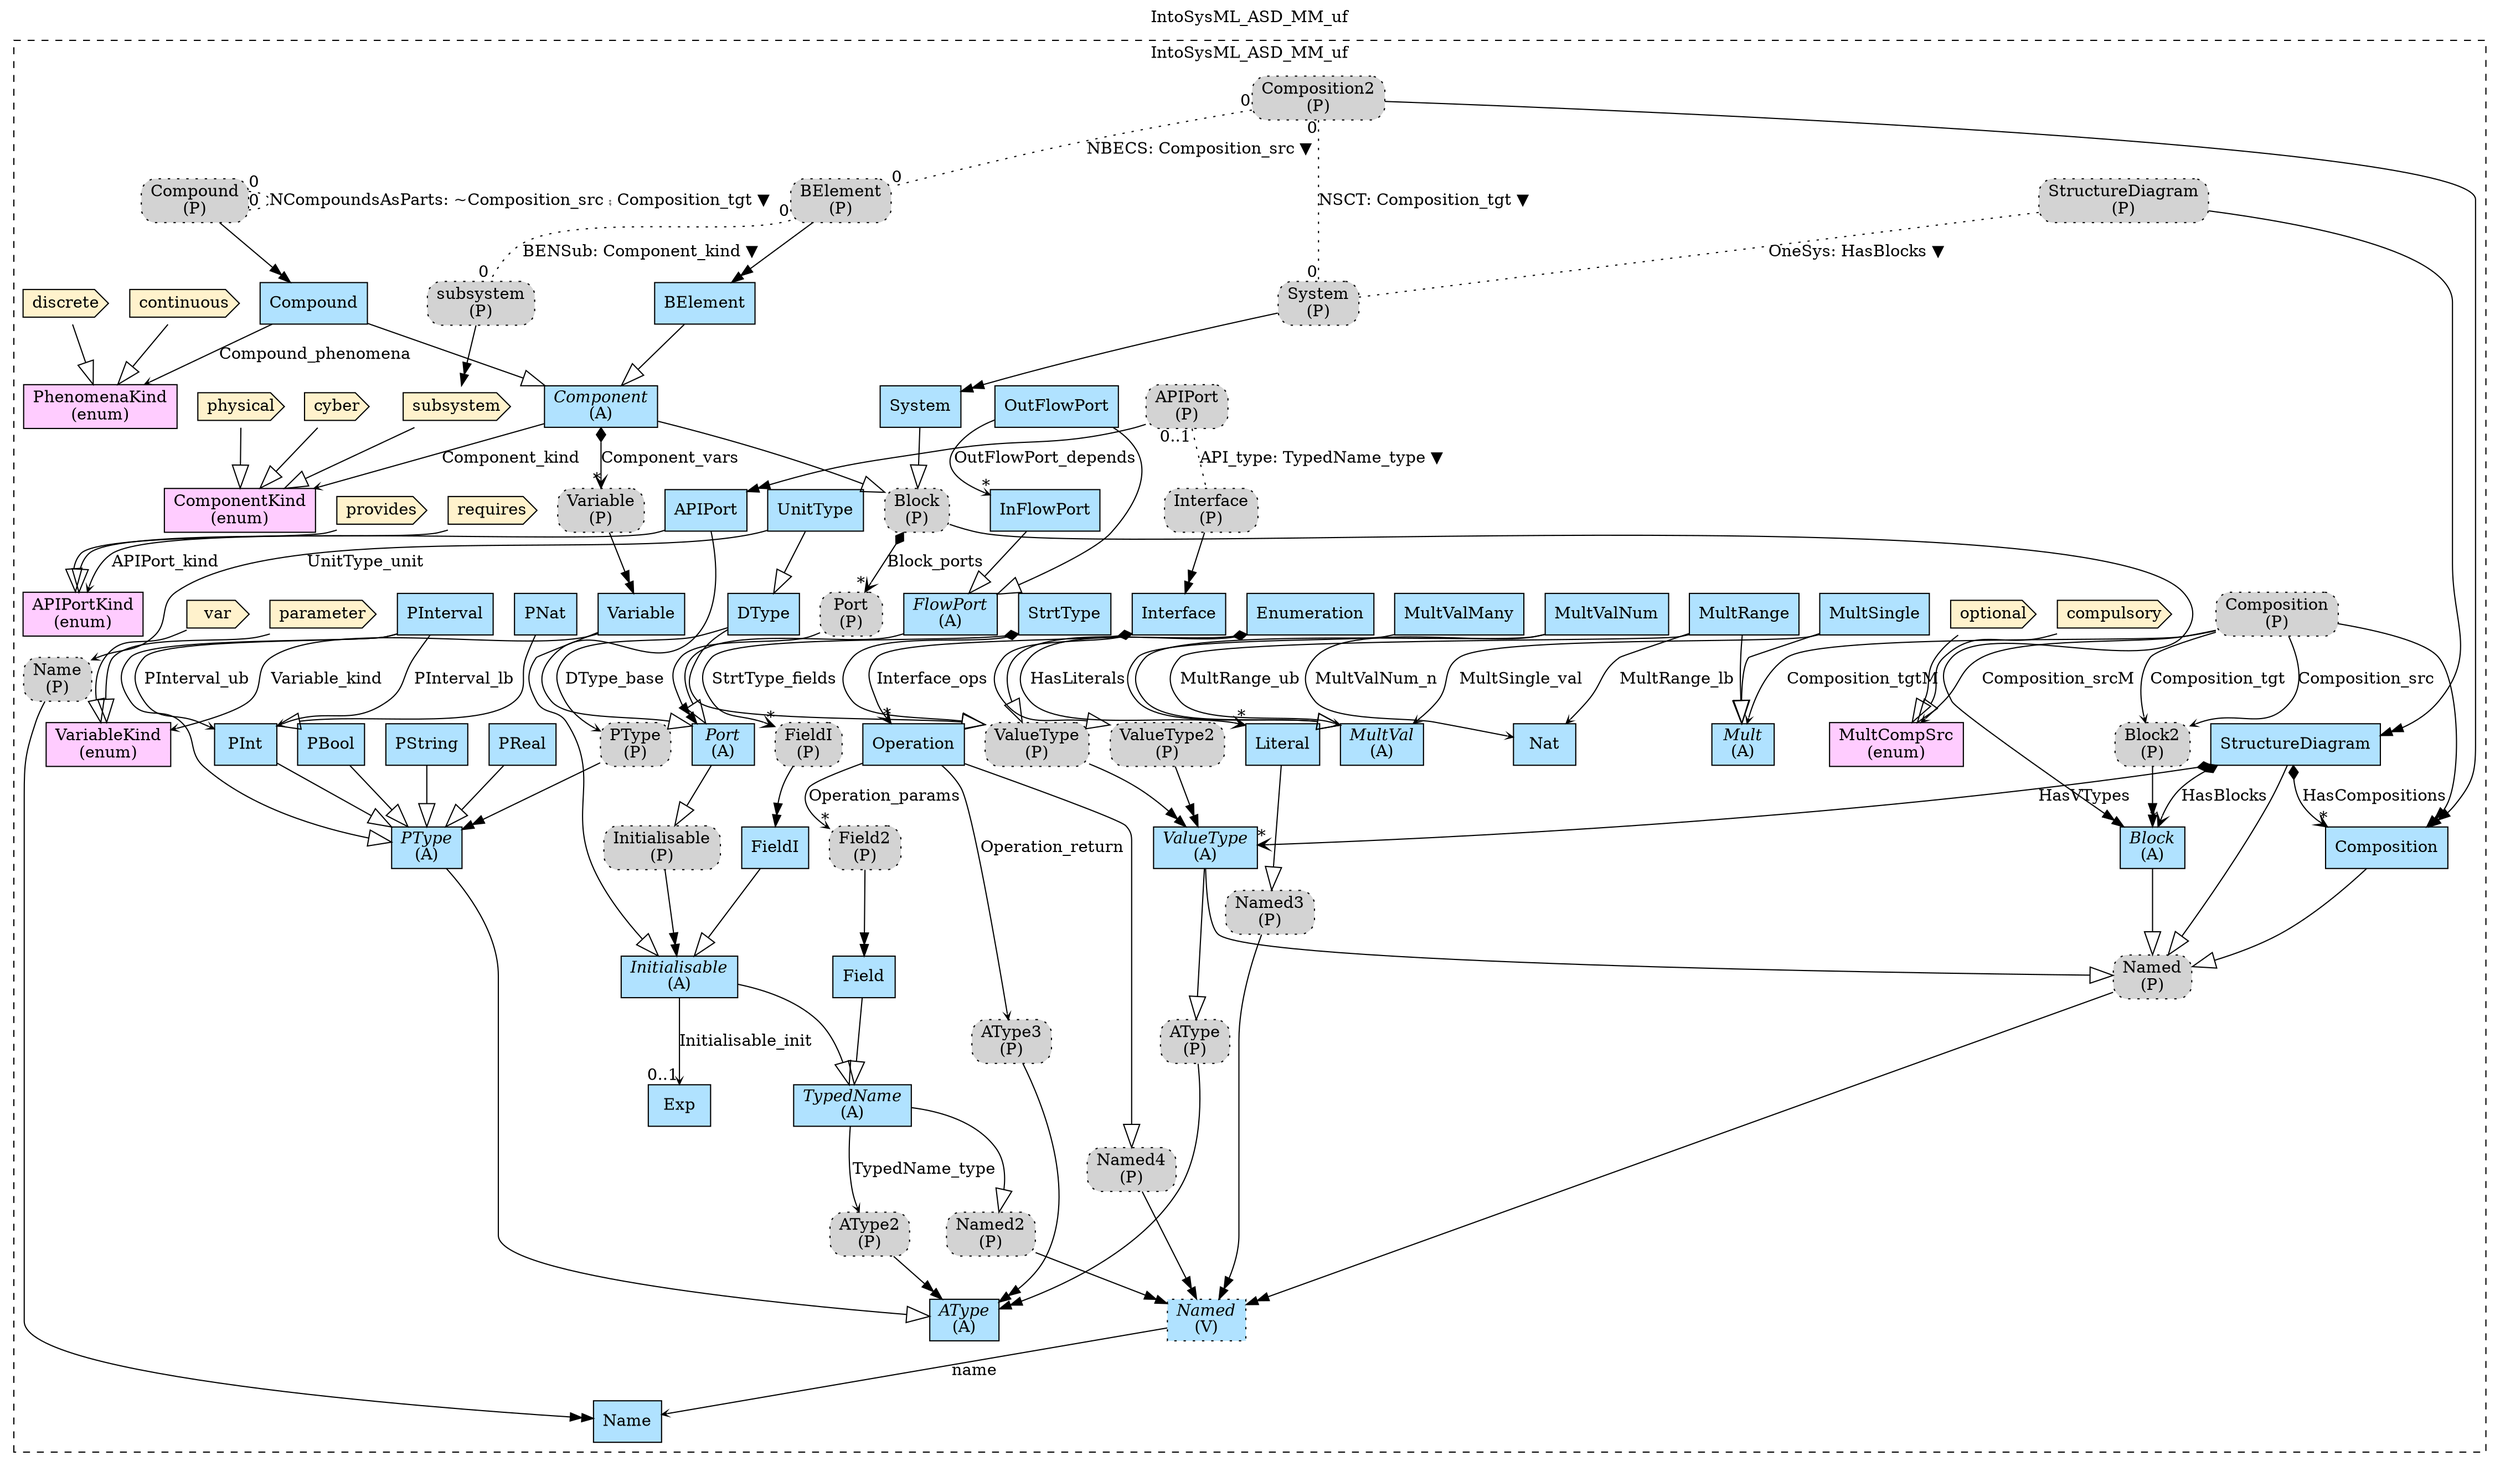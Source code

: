 digraph {graph[label=IntoSysML_ASD_MM_uf,labelloc=tl,labelfontsize=12];
subgraph cluster_IntoSysML_ASD_MM_uf{style=dashed;label=IntoSysML_ASD_MM_uf;
"Name"[shape=record,fillcolor=lightskyblue1,style = filled,label="Name"];
"Named"[shape=record,fillcolor=lightskyblue1,style ="filled,dotted",label=<{<I>Named</I><br/>(V)}>];
"StructureDiagram"[shape=record,fillcolor=lightskyblue1,style = filled,label="StructureDiagram"];
"PNamed"[shape=box,fillcolor=lightgray,style ="rounded,filled,dotted",label=<Named<br/>(P)>];
"PAType"[shape=box,fillcolor=lightgray,style ="rounded,filled,dotted",label=<AType<br/>(P)>];
"Block"[shape=record,fillcolor=lightskyblue1,style = filled,label=<{<I>Block</I><br/>(A)}>];
"ValueType"[shape=record,fillcolor=lightskyblue1,style = filled,label=<{<I>ValueType</I><br/>(A)}>];
"Composition"[shape=record,fillcolor=lightskyblue1,style = filled,label="Composition"];
"PValueType"[shape=box,fillcolor=lightgray,style ="rounded,filled,dotted",label=<ValueType<br/>(P)>];
"PNamed3"[shape=box,fillcolor=lightgray,style ="rounded,filled,dotted",label=<Named3<br/>(P)>];
"PPType"[shape=box,fillcolor=lightgray,style ="rounded,filled,dotted",label=<PType<br/>(P)>];
"PName"[shape=box,fillcolor=lightgray,style ="rounded,filled,dotted",label=<Name<br/>(P)>];
"PFieldI"[shape=box,fillcolor=lightgray,style ="rounded,filled,dotted",label=<FieldI<br/>(P)>];
"DType"[shape=record,fillcolor=lightskyblue1,style = filled,label="DType"];
"UnitType"[shape=record,fillcolor=lightskyblue1,style = filled,label="UnitType"];
"Enumeration"[shape=record,fillcolor=lightskyblue1,style = filled,label="Enumeration"];
"Literal"[shape=record,fillcolor=lightskyblue1,style = filled,label="Literal"];
"StrtType"[shape=record,fillcolor=lightskyblue1,style = filled,label="StrtType"];
"PAType3"[shape=box,fillcolor=lightgray,style ="rounded,filled,dotted",label=<AType3<br/>(P)>];
"PValueType2"[shape=box,fillcolor=lightgray,style ="rounded,filled,dotted",label=<ValueType2<br/>(P)>];
"PField2"[shape=box,fillcolor=lightgray,style ="rounded,filled,dotted",label=<Field2<br/>(P)>];
"PNamed4"[shape=box,fillcolor=lightgray,style ="rounded,filled,dotted",label=<Named4<br/>(P)>];
"Interface"[shape=record,fillcolor=lightskyblue1,style = filled,label="Interface"];
"Operation"[shape=record,fillcolor=lightskyblue1,style = filled,label="Operation"];
"PComposition"[shape=box,fillcolor=lightgray,style ="rounded,filled,dotted",label=<Composition<br/>(P)>];
"PBlock2"[shape=box,fillcolor=lightgray,style ="rounded,filled,dotted",label=<Block2<br/>(P)>];
"Mult"[shape=record,fillcolor=lightskyblue1,style = filled,label=<{<I>Mult</I><br/>(A)}>];
"MultCompSrc"[shape=record,fillcolor="#FFCCFF",style = filled,label="MultCompSrc\l(enum)"];
"Voptional"[shape=cds,fillcolor="#FFF2CC",style = filled,label="optional"];
"Vcompulsory"[shape=cds,fillcolor="#FFF2CC",style = filled,label="compulsory"];
"MultSingle"[shape=record,fillcolor=lightskyblue1,style = filled,label="MultSingle"];
"MultRange"[shape=record,fillcolor=lightskyblue1,style = filled,label="MultRange"];
"Nat"[shape=record,fillcolor=lightskyblue1,style = filled,label="Nat"];
"MultVal"[shape=record,fillcolor=lightskyblue1,style = filled,label=<{<I>MultVal</I><br/>(A)}>];
"MultValNum"[shape=record,fillcolor=lightskyblue1,style = filled,label="MultValNum"];
"MultValMany"[shape=record,fillcolor=lightskyblue1,style = filled,label="MultValMany"];
"PCompound"[shape=box,fillcolor=lightgray,style ="rounded,filled,dotted",label=<Compound<br/>(P)>];
"Psubsystem"[shape=box,fillcolor=lightgray,style ="rounded,filled,dotted",label=<subsystem<br/>(P)>];
"PInterface"[shape=box,fillcolor=lightgray,style ="rounded,filled,dotted",label=<Interface<br/>(P)>];
"PAPIPort"[shape=box,fillcolor=lightgray,style ="rounded,filled,dotted",label=<APIPort<br/>(P)>];
"PBElement"[shape=box,fillcolor=lightgray,style ="rounded,filled,dotted",label=<BElement<br/>(P)>];
"PSystem"[shape=box,fillcolor=lightgray,style ="rounded,filled,dotted",label=<System<br/>(P)>];
"PComposition2"[shape=box,fillcolor=lightgray,style ="rounded,filled,dotted",label=<Composition2<br/>(P)>];
"PStructureDiagram"[shape=box,fillcolor=lightgray,style ="rounded,filled,dotted",label=<StructureDiagram<br/>(P)>];
"Vcontinuous"[shape=cds,fillcolor="#FFF2CC",style = filled,label="continuous"];
"Vdiscrete"[shape=cds,fillcolor="#FFF2CC",style = filled,label="discrete"];
"PhenomenaKind"[shape=record,fillcolor="#FFCCFF",style = filled,label="PhenomenaKind\l(enum)"];
"Vphysical"[shape=cds,fillcolor="#FFF2CC",style = filled,label="physical"];
"Vsubsystem"[shape=cds,fillcolor="#FFF2CC",style = filled,label="subsystem"];
"Vcyber"[shape=cds,fillcolor="#FFF2CC",style = filled,label="cyber"];
"ComponentKind"[shape=record,fillcolor="#FFCCFF",style = filled,label="ComponentKind\l(enum)"];
"BElement"[shape=record,fillcolor=lightskyblue1,style = filled,label="BElement"];
"Compound"[shape=record,fillcolor=lightskyblue1,style = filled,label="Compound"];
"Component"[shape=record,fillcolor=lightskyblue1,style = filled,label=<{<I>Component</I><br/>(A)}>];
"System"[shape=record,fillcolor=lightskyblue1,style = filled,label="System"];
"PVariable"[shape=box,fillcolor=lightgray,style ="rounded,filled,dotted",label=<Variable<br/>(P)>];
"PPort"[shape=box,fillcolor=lightgray,style ="rounded,filled,dotted",label=<Port<br/>(P)>];
"PBlock"[shape=box,fillcolor=lightgray,style ="rounded,filled,dotted",label=<Block<br/>(P)>];
"Vprovides"[shape=cds,fillcolor="#FFF2CC",style = filled,label="provides"];
"Vrequires"[shape=cds,fillcolor="#FFF2CC",style = filled,label="requires"];
"APIPortKind"[shape=record,fillcolor="#FFCCFF",style = filled,label="APIPortKind\l(enum)"];
"OutFlowPort"[shape=record,fillcolor=lightskyblue1,style = filled,label="OutFlowPort"];
"InFlowPort"[shape=record,fillcolor=lightskyblue1,style = filled,label="InFlowPort"];
"APIPort"[shape=record,fillcolor=lightskyblue1,style = filled,label="APIPort"];
"FlowPort"[shape=record,fillcolor=lightskyblue1,style = filled,label=<{<I>FlowPort</I><br/>(A)}>];
"Port"[shape=record,fillcolor=lightskyblue1,style = filled,label=<{<I>Port</I><br/>(A)}>];
"PInitialisable"[shape=box,fillcolor=lightgray,style ="rounded,filled,dotted",label=<Initialisable<br/>(P)>];
"Vparameter"[shape=cds,fillcolor="#FFF2CC",style = filled,label="parameter"];
"Vvar"[shape=cds,fillcolor="#FFF2CC",style = filled,label="var"];
"VariableKind"[shape=record,fillcolor="#FFCCFF",style = filled,label="VariableKind\l(enum)"];
"Variable"[shape=record,fillcolor=lightskyblue1,style = filled,label="Variable"];
"FieldI"[shape=record,fillcolor=lightskyblue1,style = filled,label="FieldI"];
"Field"[shape=record,fillcolor=lightskyblue1,style = filled,label="Field"];
"Exp"[shape=record,fillcolor=lightskyblue1,style = filled,label="Exp"];
"Initialisable"[shape=record,fillcolor=lightskyblue1,style = filled,label=<{<I>Initialisable</I><br/>(A)}>];
"TypedName"[shape=record,fillcolor=lightskyblue1,style = filled,label=<{<I>TypedName</I><br/>(A)}>];
"PNamed2"[shape=box,fillcolor=lightgray,style ="rounded,filled,dotted",label=<Named2<br/>(P)>];
"PAType2"[shape=box,fillcolor=lightgray,style ="rounded,filled,dotted",label=<AType2<br/>(P)>];
"AType"[shape=record,fillcolor=lightskyblue1,style = filled,label=<{<I>AType</I><br/>(A)}>];
"PString"[shape=record,fillcolor=lightskyblue1,style = filled,label="PString"];
"PBool"[shape=record,fillcolor=lightskyblue1,style = filled,label="PBool"];
"PNat"[shape=record,fillcolor=lightskyblue1,style = filled,label="PNat"];
"PInterval"[shape=record,fillcolor=lightskyblue1,style = filled,label="PInterval"];
"PReal"[shape=record,fillcolor=lightskyblue1,style = filled,label="PReal"];
"PInt"[shape=record,fillcolor=lightskyblue1,style = filled,label="PInt"];
"PType"[shape=record,fillcolor=lightskyblue1,style = filled,label=<{<I>PType</I><br/>(A)}>];

"Named"->"Name"[label="name",arrowhead=vee,headlabel="",arrowsize=.5];
"StructureDiagram"->"Block"[label="HasBlocks",arrowhead=vee,arrowtail=diamond,dir=both,headlabel="*"];
"StructureDiagram"->"ValueType"[label="HasVTypes",arrowhead=vee,arrowtail=diamond,dir=both,headlabel="*"];
"StructureDiagram"->"Composition"[label="HasCompositions",arrowhead=vee,arrowtail=diamond,dir=both,headlabel="*"];
"StructureDiagram"->"PNamed"[arrowhead=onormal,arrowsize=2.0];
"Block"->"PNamed"[arrowhead=onormal,arrowsize=2.0];
"ValueType"->"PNamed"[arrowhead=onormal,arrowsize=2.0];
"Composition"->"PNamed"[arrowhead=onormal,arrowsize=2.0];
"ValueType"->"PAType"[arrowhead=onormal,arrowsize=2.0];
"DType"->"PPType"[label="DType_base",arrowhead=vee,headlabel="",arrowsize=.5];
"DType"->"PValueType"[arrowhead=onormal,arrowsize=2.0];
"UnitType"->"DType"[arrowhead=onormal,arrowsize=2.0];
"UnitType"->"PName"[label="UnitType_unit",arrowhead=vee,headlabel="",arrowsize=.5];
"Enumeration"->"Literal"[label="HasLiterals",arrowhead=vee,arrowtail=diamond,dir=both,headlabel="*"];
"Enumeration"->"PValueType"[arrowhead=onormal,arrowsize=2.0];
"StrtType"->"PValueType"[arrowhead=onormal,arrowsize=2.0];
"Literal"->"PNamed3"[arrowhead=onormal,arrowsize=2.0];
"StrtType"->"PFieldI"[label="StrtType_fields",arrowhead=vee,arrowtail=diamond,dir=both,headlabel="*"];
"Interface"->"PValueType2"[arrowhead=onormal,arrowsize=2.0];
"Operation"->"PNamed4"[arrowhead=onormal,arrowsize=2.0];
"Interface"->"Operation"[label="Interface_ops",arrowhead=vee,arrowtail=diamond,dir=both,headlabel="*"];
"Operation"->"PAType3"[label="Operation_return",arrowhead=vee,headlabel="",arrowsize=.5];
"Operation"->"PField2"[label="Operation_params",arrowhead=vee,headlabel="*",arrowsize=.5];
"PComposition"->"PBlock2"[label="Composition_src",arrowhead=vee,headlabel="",arrowsize=.5];
"PComposition"->"PBlock2"[label="Composition_tgt",arrowhead=vee,headlabel="",arrowsize=.5];
"Voptional"->"MultCompSrc"[arrowhead=onormal,arrowsize=2.0];
"Vcompulsory"->"MultCompSrc"[arrowhead=onormal,arrowsize=2.0];
"PComposition"->"MultCompSrc"[label="Composition_srcM",arrowhead=vee,headlabel="",arrowsize=.5];
"PComposition"->"Mult"[label="Composition_tgtM",arrowhead=vee,headlabel="",arrowsize=.5];
"MultSingle"->"Mult"[arrowhead=onormal,arrowsize=2.0];
"MultRange"->"Mult"[arrowhead=onormal,arrowsize=2.0];
"MultValNum"->"MultVal"[arrowhead=onormal,arrowsize=2.0];
"MultValMany"->"MultVal"[arrowhead=onormal,arrowsize=2.0];
"MultRange"->"Nat"[label="MultRange_lb",arrowhead=vee,headlabel="",arrowsize=.5];
"MultValNum"->"Nat"[label="MultValNum_n",arrowhead=vee,headlabel="",arrowsize=.5];
"MultSingle"->"MultVal"[label="MultSingle_val",arrowhead=vee,headlabel="",arrowsize=.5];
"MultRange"->"MultVal"[label="MultRange_ub",arrowhead=vee,headlabel="",arrowsize=.5];
"PCompound"->"PCompound"[label="NCompoundsAsParts: ~Composition_src ⨾ Composition_tgt ▼",dir=none,taillabel="0",headlabel="0",style=dotted];
"PAPIPort"->"PInterface"[label="API_type: TypedName_type ▼",dir=none,taillabel="0..1",headlabel="",style=dotted];
"PBElement"->"Psubsystem"[label="BENSub: Component_kind ▼",dir=none,taillabel="0",headlabel="0",style=dotted];
"PComposition2"->"PBElement"[label="NBECS: Composition_src ▼",dir=none,taillabel="0",headlabel="0",style=dotted];
"PComposition2"->"PSystem"[label="NSCT: Composition_tgt ▼",dir=none,taillabel="0",headlabel="0",style=dotted];
"PStructureDiagram"->"PSystem"[label="OneSys: HasBlocks ▼",dir=none,taillabel="",headlabel="",style=dotted];
"Compound"->"PhenomenaKind"[label="Compound_phenomena",arrowhead=vee,headlabel="",arrowsize=.5];
"Vcontinuous"->"PhenomenaKind"[arrowhead=onormal,arrowsize=2.0];
"Vdiscrete"->"PhenomenaKind"[arrowhead=onormal,arrowsize=2.0];
"Component"->"ComponentKind"[label="Component_kind",arrowhead=vee,headlabel="",arrowsize=.5];
"Vphysical"->"ComponentKind"[arrowhead=onormal,arrowsize=2.0];
"Vsubsystem"->"ComponentKind"[arrowhead=onormal,arrowsize=2.0];
"Vcyber"->"ComponentKind"[arrowhead=onormal,arrowsize=2.0];
"BElement"->"Component"[arrowhead=onormal,arrowsize=2.0];
"Compound"->"Component"[arrowhead=onormal,arrowsize=2.0];
"Component"->"PVariable"[label="Component_vars",arrowhead=vee,arrowtail=diamond,dir=both,headlabel="*"];
"PBlock"->"PPort"[label="Block_ports",arrowhead=vee,arrowtail=diamond,dir=both,headlabel="*"];
"Component"->"PBlock"[arrowhead=onormal,arrowsize=2.0];
"System"->"PBlock"[arrowhead=onormal,arrowsize=2.0];
"OutFlowPort"->"InFlowPort"[label="OutFlowPort_depends",arrowhead=vee,headlabel="*",arrowsize=.5];
"OutFlowPort"->"FlowPort"[arrowhead=onormal,arrowsize=2.0];
"InFlowPort"->"FlowPort"[arrowhead=onormal,arrowsize=2.0];
"APIPort"->"Port"[arrowhead=onormal,arrowsize=2.0];
"FlowPort"->"Port"[arrowhead=onormal,arrowsize=2.0];
"Port"->"PInitialisable"[arrowhead=onormal,arrowsize=2.0];
"APIPort"->"APIPortKind"[label="APIPort_kind",arrowhead=vee,headlabel="",arrowsize=.5];
"Vprovides"->"APIPortKind"[arrowhead=onormal,arrowsize=2.0];
"Vrequires"->"APIPortKind"[arrowhead=onormal,arrowsize=2.0];
"Variable"->"Initialisable"[arrowhead=onormal,arrowsize=2.0];
"FieldI"->"Initialisable"[arrowhead=onormal,arrowsize=2.0];
"Initialisable"->"TypedName"[arrowhead=onormal,arrowsize=2.0];
"Field"->"TypedName"[arrowhead=onormal,arrowsize=2.0];
"TypedName"->"PNamed2"[arrowhead=onormal,arrowsize=2.0];
"Initialisable"->"Exp"[label="Initialisable_init",arrowhead=vee,headlabel="0..1",arrowsize=.5];
"TypedName"->"PAType2"[label="TypedName_type",arrowhead=vee,headlabel="",arrowsize=.5];
"Variable"->"VariableKind"[label="Variable_kind",arrowhead=vee,headlabel="",arrowsize=.5];
"Vparameter"->"VariableKind"[arrowhead=onormal,arrowsize=2.0];
"Vvar"->"VariableKind"[arrowhead=onormal,arrowsize=2.0];
"PType"->"AType"[arrowhead=onormal,arrowsize=2.0];
"PInterval"->"PInt"[label="PInterval_ub",arrowhead=vee,headlabel="",arrowsize=.5];
"PInterval"->"PInt"[label="PInterval_lb",arrowhead=vee,headlabel="",arrowsize=.5];
"PString"->"PType"[arrowhead=onormal,arrowsize=2.0];
"PBool"->"PType"[arrowhead=onormal,arrowsize=2.0];
"PInterval"->"PType"[arrowhead=onormal,arrowsize=2.0];
"PReal"->"PType"[arrowhead=onormal,arrowsize=2.0];
"PInt"->"PType"[arrowhead=onormal,arrowsize=2.0];
"PNat"->"PInt"[arrowhead=onormal,arrowsize=2.0];

}
"PNamed"->"Named"[arrowhead=normalnormal];
"PAType"->"AType"[arrowhead=normalnormal];
"PValueType"->"ValueType"[arrowhead=normalnormal];
"PFieldI"->"FieldI"[arrowhead=normalnormal];
"PName"->"Name"[arrowhead=normalnormal];
"PPType"->"PType"[arrowhead=normalnormal];
"PNamed3"->"Named"[arrowhead=normalnormal];
"PValueType2"->"ValueType"[arrowhead=normalnormal];
"PNamed4"->"Named"[arrowhead=normalnormal];
"PField2"->"Field"[arrowhead=normalnormal];
"PAType3"->"AType"[arrowhead=normalnormal];
"PBlock2"->"Block"[arrowhead=normalnormal];
"PComposition"->"Composition"[arrowhead=normalnormal];
"PSystem"->"System"[arrowhead=normalnormal];
"PBElement"->"BElement"[arrowhead=normalnormal];
"PInterface"->"Interface"[arrowhead=normalnormal];
"PCompound"->"Compound"[arrowhead=normalnormal];
"Psubsystem"->"Vsubsystem"[arrowhead=normalnormal];
"PAPIPort"->"APIPort"[arrowhead=normalnormal];
"PComposition2"->"Composition"[arrowhead=normalnormal];
"PStructureDiagram"->"StructureDiagram"[arrowhead=normalnormal];
"PPort"->"Port"[arrowhead=normalnormal];
"PVariable"->"Variable"[arrowhead=normalnormal];
"PBlock"->"Block"[arrowhead=normalnormal];
"PInitialisable"->"Initialisable"[arrowhead=normalnormal];
"PNamed2"->"Named"[arrowhead=normalnormal];
"PAType2"->"AType"[arrowhead=normalnormal];
}